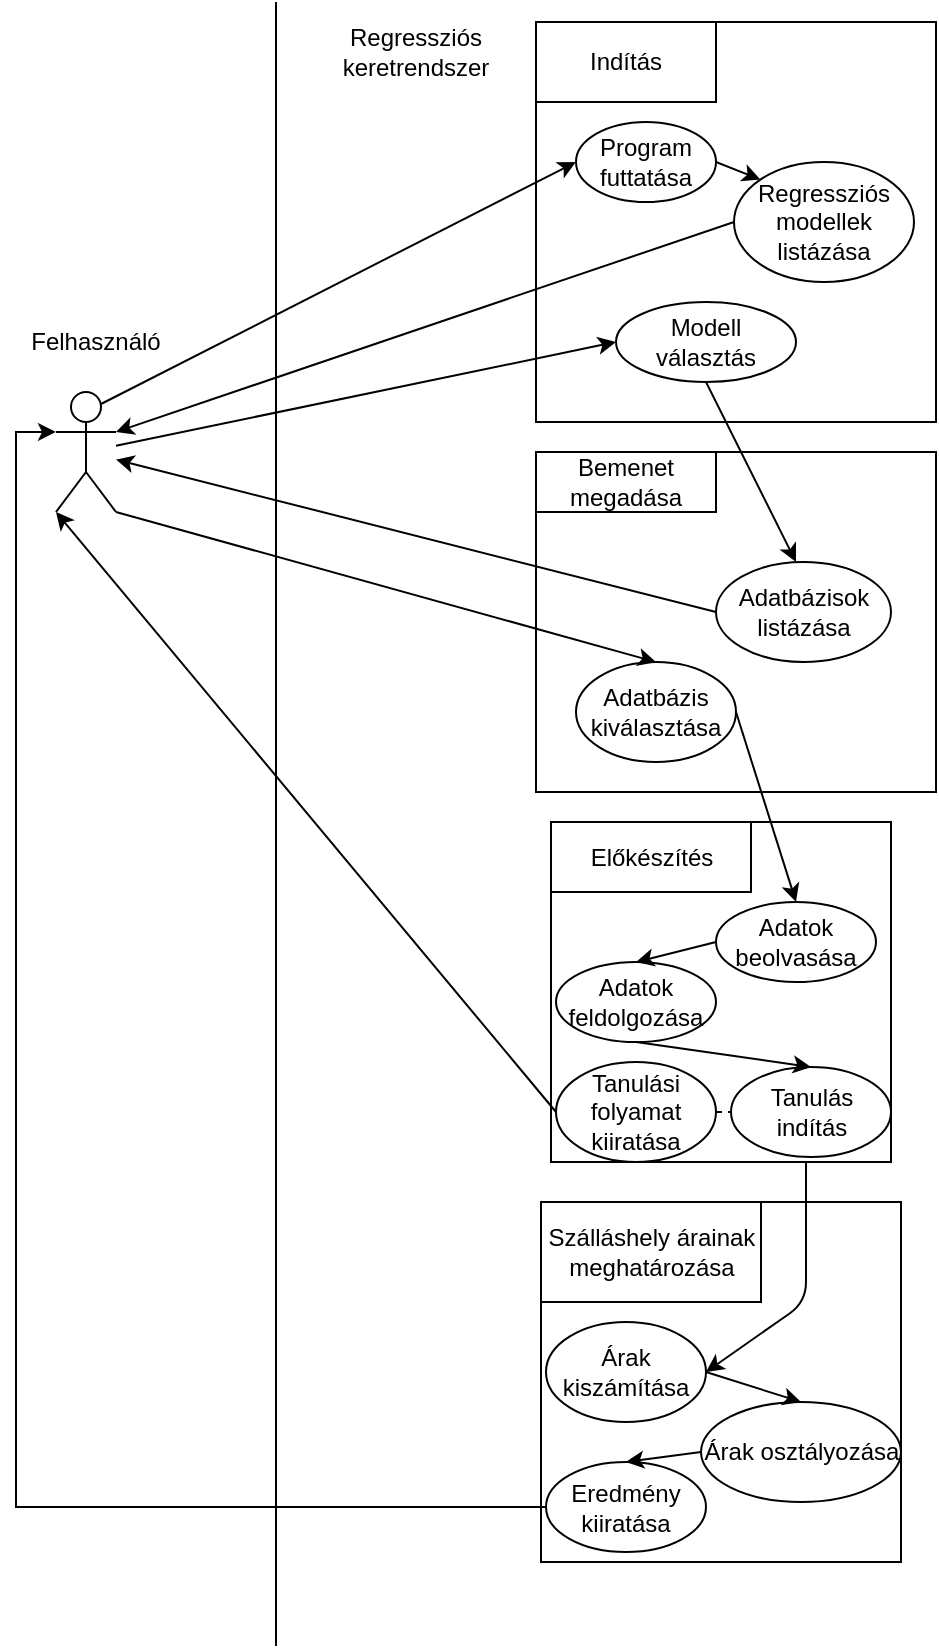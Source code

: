 <mxfile version="14.2.3" type="github">
  <diagram name="Page-1" id="b5b7bab2-c9e2-2cf4-8b2a-24fd1a2a6d21">
    <mxGraphModel dx="1038" dy="547" grid="1" gridSize="10" guides="1" tooltips="1" connect="1" arrows="1" fold="1" page="1" pageScale="1" pageWidth="827" pageHeight="1169" background="#ffffff" math="0" shadow="0">
      <root>
        <mxCell id="0" />
        <mxCell id="1" parent="0" />
        <mxCell id="VDja91TDTHWUjQdQ_YD6-5" value="" style="shape=umlActor;verticalLabelPosition=bottom;verticalAlign=top;html=1;outlineConnect=0;" parent="1" vertex="1">
          <mxGeometry x="30" y="195" width="30" height="60" as="geometry" />
        </mxCell>
        <mxCell id="VDja91TDTHWUjQdQ_YD6-6" value="" style="whiteSpace=wrap;html=1;aspect=fixed;" parent="1" vertex="1">
          <mxGeometry x="270" y="10" width="200" height="200" as="geometry" />
        </mxCell>
        <mxCell id="VDja91TDTHWUjQdQ_YD6-7" value="Indítás" style="rounded=0;whiteSpace=wrap;html=1;" parent="1" vertex="1">
          <mxGeometry x="270" y="10" width="90" height="40" as="geometry" />
        </mxCell>
        <mxCell id="VDja91TDTHWUjQdQ_YD6-10" value="Program futtatása" style="ellipse;whiteSpace=wrap;html=1;" parent="1" vertex="1">
          <mxGeometry x="290" y="60" width="70" height="40" as="geometry" />
        </mxCell>
        <mxCell id="VDja91TDTHWUjQdQ_YD6-11" value="" style="endArrow=classic;html=1;entryX=0;entryY=0.5;entryDx=0;entryDy=0;exitX=0.75;exitY=0.1;exitDx=0;exitDy=0;exitPerimeter=0;" parent="1" source="VDja91TDTHWUjQdQ_YD6-5" target="VDja91TDTHWUjQdQ_YD6-10" edge="1">
          <mxGeometry width="50" height="50" relative="1" as="geometry">
            <mxPoint x="420" y="600" as="sourcePoint" />
            <mxPoint x="470" y="550" as="targetPoint" />
          </mxGeometry>
        </mxCell>
        <mxCell id="VDja91TDTHWUjQdQ_YD6-12" value="Regressziós modellek listázása" style="ellipse;whiteSpace=wrap;html=1;" parent="1" vertex="1">
          <mxGeometry x="369" y="80" width="90" height="60" as="geometry" />
        </mxCell>
        <mxCell id="VDja91TDTHWUjQdQ_YD6-14" value="" style="endArrow=classic;html=1;exitX=0;exitY=0.5;exitDx=0;exitDy=0;entryX=1;entryY=0.333;entryDx=0;entryDy=0;entryPerimeter=0;" parent="1" source="VDja91TDTHWUjQdQ_YD6-12" target="VDja91TDTHWUjQdQ_YD6-5" edge="1">
          <mxGeometry width="50" height="50" relative="1" as="geometry">
            <mxPoint x="420" y="600" as="sourcePoint" />
            <mxPoint x="470" y="550" as="targetPoint" />
          </mxGeometry>
        </mxCell>
        <mxCell id="VDja91TDTHWUjQdQ_YD6-17" value="Modell választás" style="ellipse;whiteSpace=wrap;html=1;" parent="1" vertex="1">
          <mxGeometry x="310" y="150" width="90" height="40" as="geometry" />
        </mxCell>
        <mxCell id="VDja91TDTHWUjQdQ_YD6-18" value="" style="endArrow=classic;html=1;entryX=0;entryY=0.5;entryDx=0;entryDy=0;" parent="1" source="VDja91TDTHWUjQdQ_YD6-5" target="VDja91TDTHWUjQdQ_YD6-17" edge="1">
          <mxGeometry width="50" height="50" relative="1" as="geometry">
            <mxPoint x="420" y="600" as="sourcePoint" />
            <mxPoint x="470" y="550" as="targetPoint" />
          </mxGeometry>
        </mxCell>
        <mxCell id="VDja91TDTHWUjQdQ_YD6-19" value="" style="rounded=0;whiteSpace=wrap;html=1;" parent="1" vertex="1">
          <mxGeometry x="270" y="225" width="200" height="170" as="geometry" />
        </mxCell>
        <mxCell id="VDja91TDTHWUjQdQ_YD6-22" value="Adatbázisok listázása" style="ellipse;whiteSpace=wrap;html=1;" parent="1" vertex="1">
          <mxGeometry x="360" y="280" width="87.5" height="50" as="geometry" />
        </mxCell>
        <mxCell id="a41Xc3c4UvRuNH48oTIH-1" value="Adatbázis kiválasztása" style="ellipse;whiteSpace=wrap;html=1;" parent="1" vertex="1">
          <mxGeometry x="290" y="330" width="80" height="50" as="geometry" />
        </mxCell>
        <mxCell id="a41Xc3c4UvRuNH48oTIH-5" value="" style="endArrow=classic;html=1;exitX=0;exitY=0.5;exitDx=0;exitDy=0;" parent="1" source="VDja91TDTHWUjQdQ_YD6-22" target="VDja91TDTHWUjQdQ_YD6-5" edge="1">
          <mxGeometry width="50" height="50" relative="1" as="geometry">
            <mxPoint x="390" y="600" as="sourcePoint" />
            <mxPoint x="440" y="550" as="targetPoint" />
          </mxGeometry>
        </mxCell>
        <mxCell id="a41Xc3c4UvRuNH48oTIH-6" value="Felhasználó" style="text;html=1;strokeColor=none;fillColor=none;align=center;verticalAlign=middle;whiteSpace=wrap;rounded=0;" parent="1" vertex="1">
          <mxGeometry x="30" y="160" width="40" height="20" as="geometry" />
        </mxCell>
        <mxCell id="a41Xc3c4UvRuNH48oTIH-7" value="" style="endArrow=classic;html=1;exitX=1;exitY=1;exitDx=0;exitDy=0;exitPerimeter=0;entryX=0.5;entryY=0;entryDx=0;entryDy=0;" parent="1" source="VDja91TDTHWUjQdQ_YD6-5" target="a41Xc3c4UvRuNH48oTIH-1" edge="1">
          <mxGeometry width="50" height="50" relative="1" as="geometry">
            <mxPoint x="390" y="600" as="sourcePoint" />
            <mxPoint x="440" y="550" as="targetPoint" />
          </mxGeometry>
        </mxCell>
        <mxCell id="a41Xc3c4UvRuNH48oTIH-8" value="" style="rounded=0;whiteSpace=wrap;html=1;" parent="1" vertex="1">
          <mxGeometry x="277.5" y="410" width="170" height="170" as="geometry" />
        </mxCell>
        <mxCell id="a41Xc3c4UvRuNH48oTIH-9" value="Előkészítés" style="rounded=0;whiteSpace=wrap;html=1;" parent="1" vertex="1">
          <mxGeometry x="277.5" y="410" width="100" height="35" as="geometry" />
        </mxCell>
        <mxCell id="a41Xc3c4UvRuNH48oTIH-10" value="Adatok beolvasása" style="ellipse;whiteSpace=wrap;html=1;" parent="1" vertex="1">
          <mxGeometry x="360" y="450" width="80" height="40" as="geometry" />
        </mxCell>
        <mxCell id="a41Xc3c4UvRuNH48oTIH-11" value="" style="endArrow=classic;html=1;exitX=1;exitY=0.5;exitDx=0;exitDy=0;entryX=0.5;entryY=0;entryDx=0;entryDy=0;" parent="1" source="a41Xc3c4UvRuNH48oTIH-1" target="a41Xc3c4UvRuNH48oTIH-10" edge="1">
          <mxGeometry width="50" height="50" relative="1" as="geometry">
            <mxPoint x="390" y="600" as="sourcePoint" />
            <mxPoint x="440" y="550" as="targetPoint" />
          </mxGeometry>
        </mxCell>
        <mxCell id="a41Xc3c4UvRuNH48oTIH-12" value="Adatok feldolgozása" style="ellipse;whiteSpace=wrap;html=1;" parent="1" vertex="1">
          <mxGeometry x="280" y="480" width="80" height="40" as="geometry" />
        </mxCell>
        <mxCell id="a41Xc3c4UvRuNH48oTIH-14" value="Tanulás indítás" style="ellipse;whiteSpace=wrap;html=1;" parent="1" vertex="1">
          <mxGeometry x="367.5" y="532.5" width="80" height="45" as="geometry" />
        </mxCell>
        <mxCell id="a41Xc3c4UvRuNH48oTIH-16" value="" style="whiteSpace=wrap;html=1;aspect=fixed;" parent="1" vertex="1">
          <mxGeometry x="272.5" y="600" width="180" height="180" as="geometry" />
        </mxCell>
        <mxCell id="a41Xc3c4UvRuNH48oTIH-17" value="Szálláshely árainak meghatározása" style="rounded=0;whiteSpace=wrap;html=1;" parent="1" vertex="1">
          <mxGeometry x="272.5" y="600" width="110" height="50" as="geometry" />
        </mxCell>
        <mxCell id="a41Xc3c4UvRuNH48oTIH-18" value="" style="endArrow=classic;html=1;exitX=0;exitY=0.5;exitDx=0;exitDy=0;entryX=0.5;entryY=0;entryDx=0;entryDy=0;" parent="1" source="a41Xc3c4UvRuNH48oTIH-10" target="a41Xc3c4UvRuNH48oTIH-12" edge="1">
          <mxGeometry width="50" height="50" relative="1" as="geometry">
            <mxPoint x="390" y="600" as="sourcePoint" />
            <mxPoint x="440" y="550" as="targetPoint" />
          </mxGeometry>
        </mxCell>
        <mxCell id="a41Xc3c4UvRuNH48oTIH-20" value="Tanulási folyamat kiiratása" style="ellipse;whiteSpace=wrap;html=1;" parent="1" vertex="1">
          <mxGeometry x="280" y="530" width="80" height="50" as="geometry" />
        </mxCell>
        <mxCell id="a41Xc3c4UvRuNH48oTIH-21" value="" style="endArrow=classic;html=1;exitX=0;exitY=0.5;exitDx=0;exitDy=0;entryX=0;entryY=1;entryDx=0;entryDy=0;entryPerimeter=0;" parent="1" source="a41Xc3c4UvRuNH48oTIH-20" target="VDja91TDTHWUjQdQ_YD6-5" edge="1">
          <mxGeometry width="50" height="50" relative="1" as="geometry">
            <mxPoint x="390" y="600" as="sourcePoint" />
            <mxPoint x="440" y="550" as="targetPoint" />
          </mxGeometry>
        </mxCell>
        <mxCell id="a41Xc3c4UvRuNH48oTIH-26" value="Árak kiszámítása" style="ellipse;whiteSpace=wrap;html=1;" parent="1" vertex="1">
          <mxGeometry x="275" y="660" width="80" height="50" as="geometry" />
        </mxCell>
        <mxCell id="a41Xc3c4UvRuNH48oTIH-27" value="Árak osztályozása" style="ellipse;whiteSpace=wrap;html=1;" parent="1" vertex="1">
          <mxGeometry x="352.5" y="700" width="100" height="50" as="geometry" />
        </mxCell>
        <mxCell id="a-5dXLb5nucpu_UxBbyH-6" style="edgeStyle=orthogonalEdgeStyle;rounded=0;orthogonalLoop=1;jettySize=auto;html=1;exitX=0;exitY=0.5;exitDx=0;exitDy=0;entryX=0;entryY=0.333;entryDx=0;entryDy=0;entryPerimeter=0;" edge="1" parent="1" source="a41Xc3c4UvRuNH48oTIH-28" target="VDja91TDTHWUjQdQ_YD6-5">
          <mxGeometry relative="1" as="geometry">
            <mxPoint x="40" y="219" as="targetPoint" />
          </mxGeometry>
        </mxCell>
        <mxCell id="a41Xc3c4UvRuNH48oTIH-28" value="Eredmény kiiratása" style="ellipse;whiteSpace=wrap;html=1;" parent="1" vertex="1">
          <mxGeometry x="275" y="730" width="80" height="45" as="geometry" />
        </mxCell>
        <mxCell id="a41Xc3c4UvRuNH48oTIH-34" value="" style="endArrow=classic;html=1;exitX=0;exitY=0.5;exitDx=0;exitDy=0;entryX=0.5;entryY=0;entryDx=0;entryDy=0;" parent="1" source="a41Xc3c4UvRuNH48oTIH-27" target="a41Xc3c4UvRuNH48oTIH-28" edge="1">
          <mxGeometry width="50" height="50" relative="1" as="geometry">
            <mxPoint x="390" y="570" as="sourcePoint" />
            <mxPoint x="440" y="520" as="targetPoint" />
          </mxGeometry>
        </mxCell>
        <mxCell id="a41Xc3c4UvRuNH48oTIH-35" value="" style="endArrow=classic;html=1;exitX=1;exitY=0.5;exitDx=0;exitDy=0;entryX=0.5;entryY=0;entryDx=0;entryDy=0;" parent="1" source="a41Xc3c4UvRuNH48oTIH-26" target="a41Xc3c4UvRuNH48oTIH-27" edge="1">
          <mxGeometry width="50" height="50" relative="1" as="geometry">
            <mxPoint x="390" y="570" as="sourcePoint" />
            <mxPoint x="440" y="520" as="targetPoint" />
          </mxGeometry>
        </mxCell>
        <mxCell id="a41Xc3c4UvRuNH48oTIH-38" value="" style="endArrow=classic;html=1;exitX=0.5;exitY=1;exitDx=0;exitDy=0;entryX=0.5;entryY=0;entryDx=0;entryDy=0;" parent="1" source="a41Xc3c4UvRuNH48oTIH-12" target="a41Xc3c4UvRuNH48oTIH-14" edge="1">
          <mxGeometry width="50" height="50" relative="1" as="geometry">
            <mxPoint x="390" y="570" as="sourcePoint" />
            <mxPoint x="440" y="520" as="targetPoint" />
          </mxGeometry>
        </mxCell>
        <mxCell id="VDja91TDTHWUjQdQ_YD6-21" value="Bemenet megadása" style="rounded=0;whiteSpace=wrap;html=1;" parent="1" vertex="1">
          <mxGeometry x="270" y="225" width="90" height="30" as="geometry" />
        </mxCell>
        <mxCell id="a-5dXLb5nucpu_UxBbyH-1" value="" style="endArrow=classic;html=1;exitX=0.5;exitY=1;exitDx=0;exitDy=0;" edge="1" parent="1" source="VDja91TDTHWUjQdQ_YD6-17">
          <mxGeometry width="50" height="50" relative="1" as="geometry">
            <mxPoint x="331.96" y="188" as="sourcePoint" />
            <mxPoint x="400" y="280" as="targetPoint" />
          </mxGeometry>
        </mxCell>
        <mxCell id="a-5dXLb5nucpu_UxBbyH-2" value="" style="endArrow=classic;html=1;exitX=1;exitY=0.5;exitDx=0;exitDy=0;entryX=0;entryY=0;entryDx=0;entryDy=0;" edge="1" parent="1" source="VDja91TDTHWUjQdQ_YD6-10" target="VDja91TDTHWUjQdQ_YD6-12">
          <mxGeometry width="50" height="50" relative="1" as="geometry">
            <mxPoint x="260" y="240" as="sourcePoint" />
            <mxPoint x="310" y="190" as="targetPoint" />
          </mxGeometry>
        </mxCell>
        <mxCell id="a-5dXLb5nucpu_UxBbyH-3" value="" style="endArrow=none;dashed=1;html=1;exitX=1;exitY=0.5;exitDx=0;exitDy=0;entryX=0;entryY=0.5;entryDx=0;entryDy=0;" edge="1" parent="1" source="a41Xc3c4UvRuNH48oTIH-20" target="a41Xc3c4UvRuNH48oTIH-14">
          <mxGeometry width="50" height="50" relative="1" as="geometry">
            <mxPoint x="260" y="580" as="sourcePoint" />
            <mxPoint x="310" y="530" as="targetPoint" />
          </mxGeometry>
        </mxCell>
        <mxCell id="a-5dXLb5nucpu_UxBbyH-4" value="" style="endArrow=classic;html=1;exitX=0.75;exitY=1;exitDx=0;exitDy=0;entryX=1;entryY=0.5;entryDx=0;entryDy=0;" edge="1" parent="1" source="a41Xc3c4UvRuNH48oTIH-8" target="a41Xc3c4UvRuNH48oTIH-26">
          <mxGeometry width="50" height="50" relative="1" as="geometry">
            <mxPoint x="260" y="580" as="sourcePoint" />
            <mxPoint x="310" y="530" as="targetPoint" />
            <Array as="points">
              <mxPoint x="405" y="650" />
            </Array>
          </mxGeometry>
        </mxCell>
        <mxCell id="a-5dXLb5nucpu_UxBbyH-8" value="Regressziós keretrendszer" style="text;html=1;strokeColor=none;fillColor=none;align=center;verticalAlign=middle;whiteSpace=wrap;rounded=0;" vertex="1" parent="1">
          <mxGeometry x="170" y="10" width="80" height="30" as="geometry" />
        </mxCell>
        <mxCell id="a-5dXLb5nucpu_UxBbyH-9" value="" style="endArrow=none;html=1;" edge="1" parent="1">
          <mxGeometry width="50" height="50" relative="1" as="geometry">
            <mxPoint x="140" as="sourcePoint" />
            <mxPoint x="140" y="822" as="targetPoint" />
          </mxGeometry>
        </mxCell>
      </root>
    </mxGraphModel>
  </diagram>
</mxfile>
